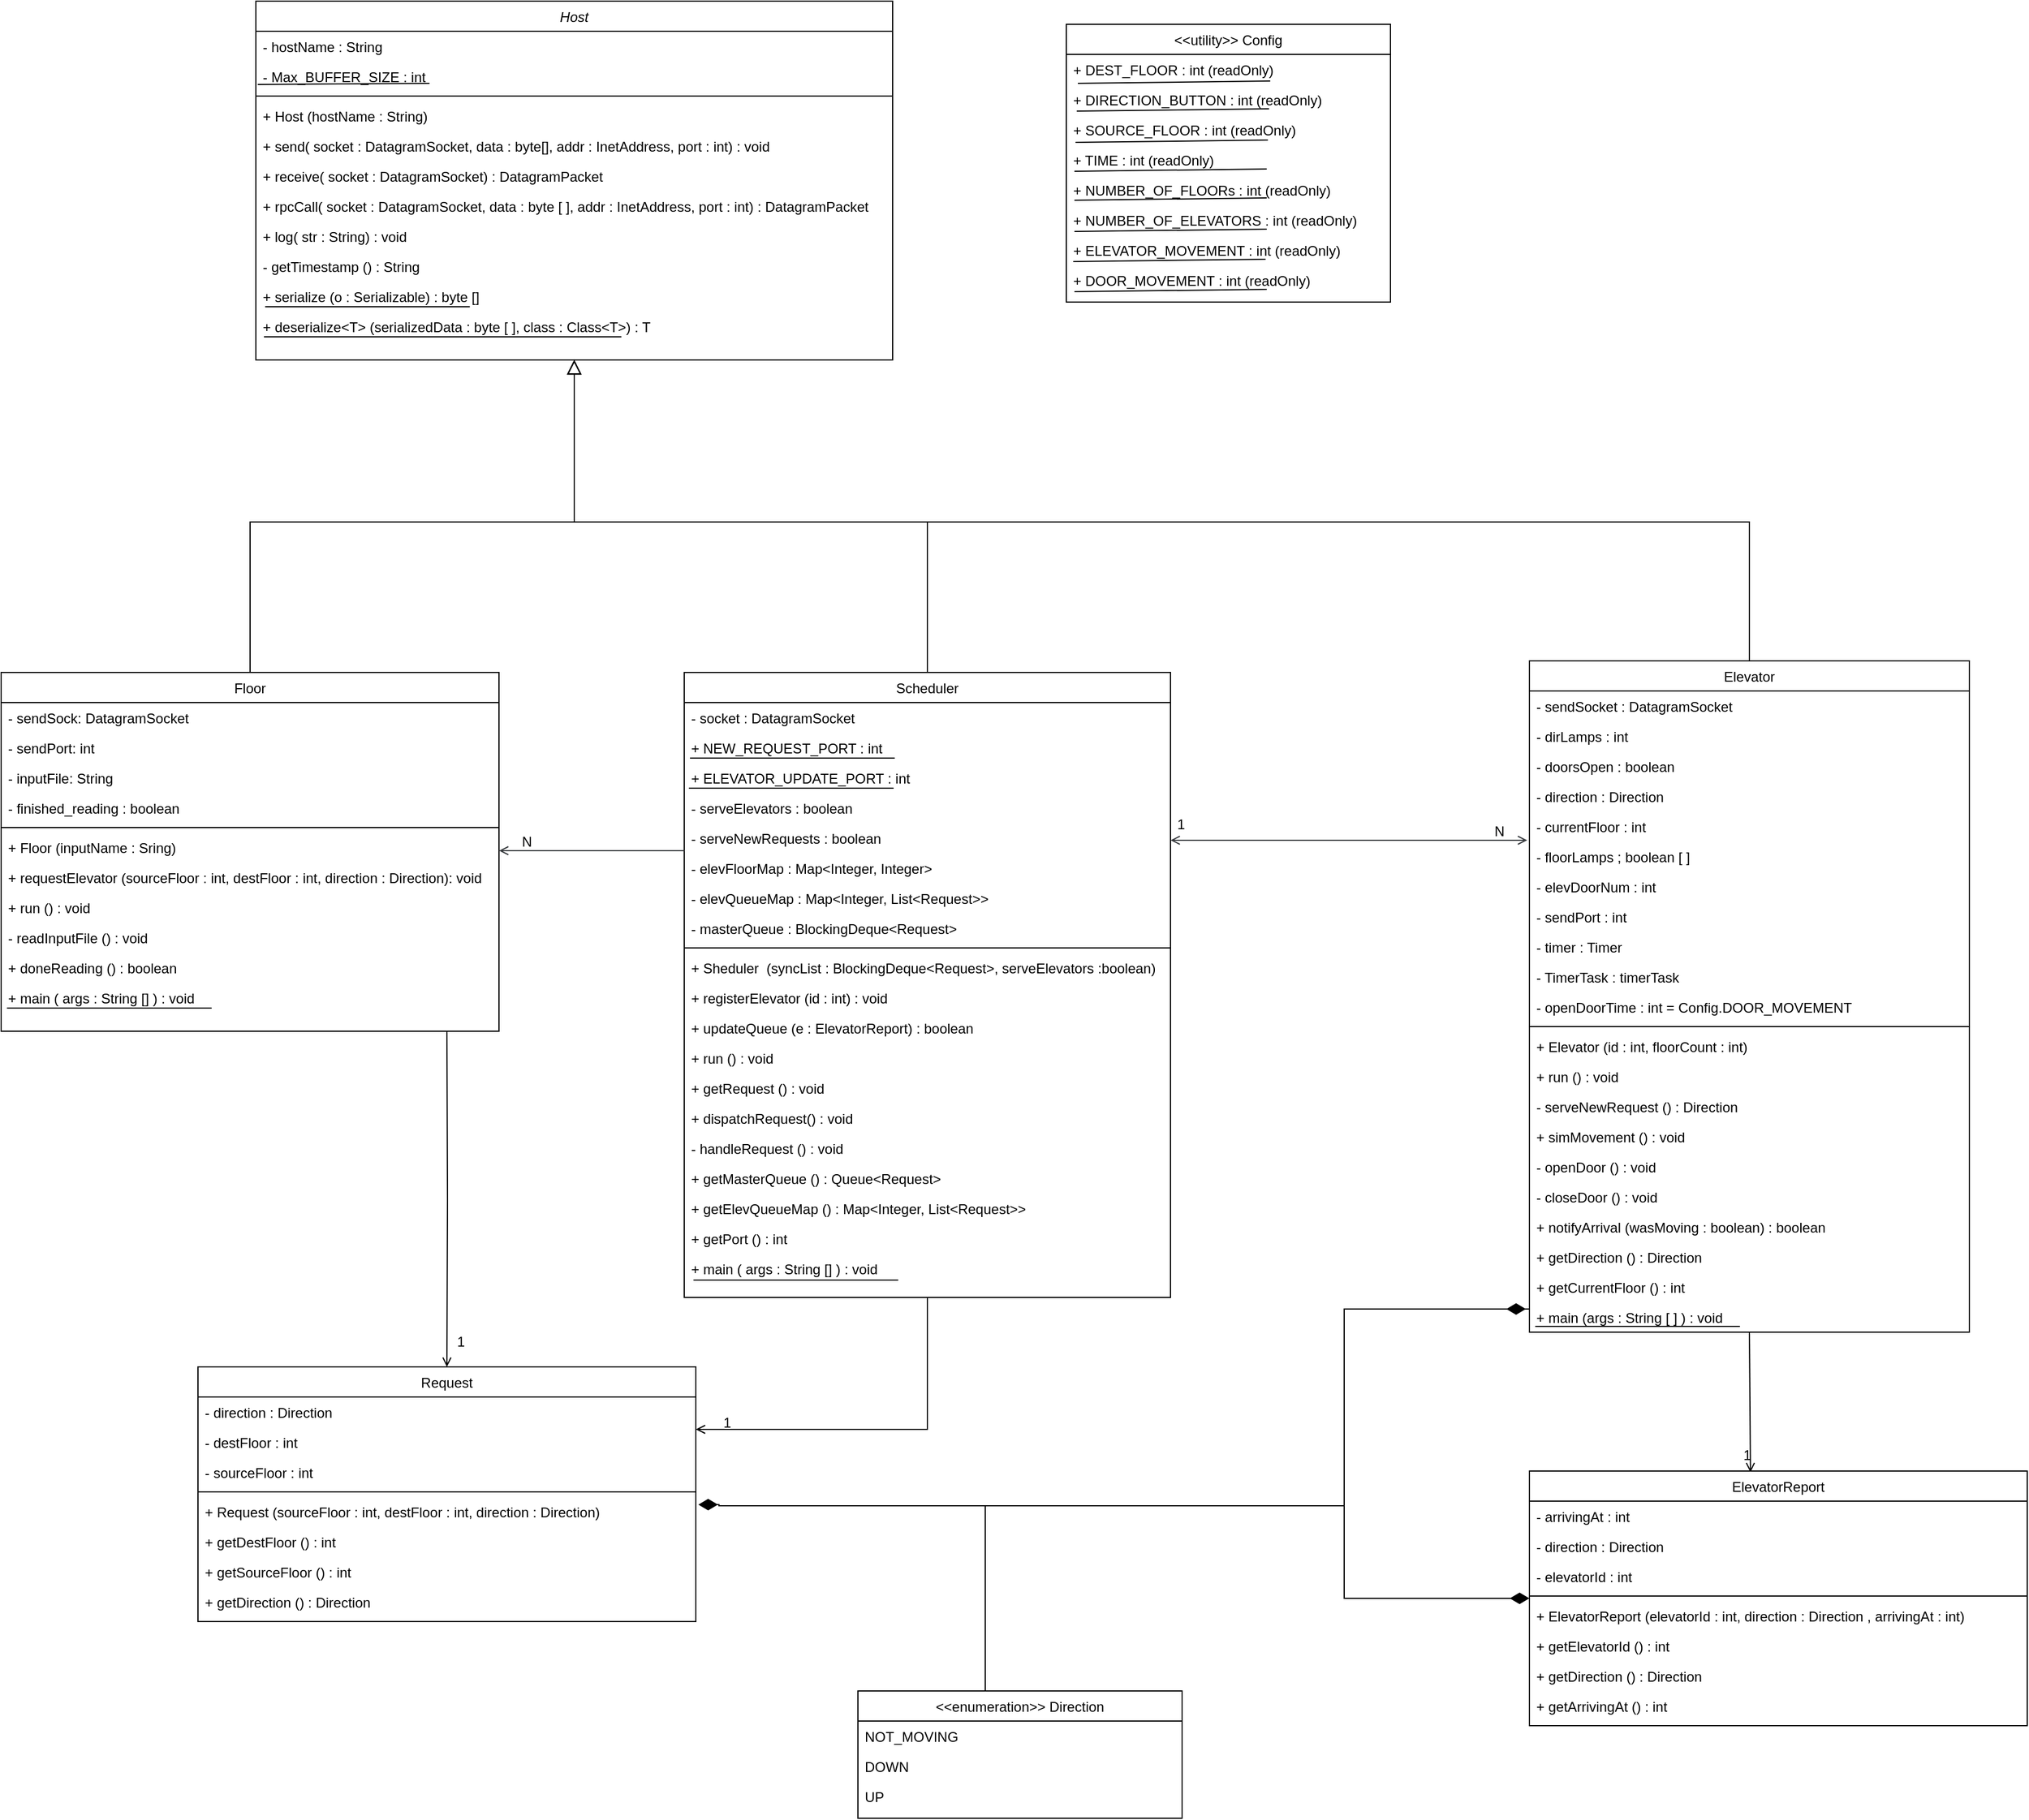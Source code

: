 <mxfile version="16.5.1" type="device"><diagram id="C5RBs43oDa-KdzZeNtuy" name="Page-1"><mxGraphModel dx="1038" dy="649" grid="1" gridSize="10" guides="1" tooltips="1" connect="1" arrows="1" fold="1" page="1" pageScale="1" pageWidth="5000" pageHeight="5000" math="0" shadow="0"><root><mxCell id="WIyWlLk6GJQsqaUBKTNV-0"/><mxCell id="WIyWlLk6GJQsqaUBKTNV-1" parent="WIyWlLk6GJQsqaUBKTNV-0"/><mxCell id="zkfFHV4jXpPFQw0GAbJ--0" value="Host" style="swimlane;fontStyle=2;align=center;verticalAlign=top;childLayout=stackLayout;horizontal=1;startSize=26;horizontalStack=0;resizeParent=1;resizeLast=0;collapsible=1;marginBottom=0;rounded=0;shadow=0;strokeWidth=1;" parent="WIyWlLk6GJQsqaUBKTNV-1" vertex="1"><mxGeometry x="260" y="20" width="550" height="310" as="geometry"><mxRectangle x="230" y="140" width="160" height="26" as="alternateBounds"/></mxGeometry></mxCell><mxCell id="zkfFHV4jXpPFQw0GAbJ--1" value="- hostName : String" style="text;align=left;verticalAlign=top;spacingLeft=4;spacingRight=4;overflow=hidden;rotatable=0;points=[[0,0.5],[1,0.5]];portConstraint=eastwest;" parent="zkfFHV4jXpPFQw0GAbJ--0" vertex="1"><mxGeometry y="26" width="550" height="26" as="geometry"/></mxCell><mxCell id="OdZrju0aoo46B_i1Bwre-0" value="- Max_BUFFER_SIZE : int" style="text;align=left;verticalAlign=top;spacingLeft=4;spacingRight=4;overflow=hidden;rotatable=0;points=[[0,0.5],[1,0.5]];portConstraint=eastwest;rounded=0;shadow=0;html=0;" parent="zkfFHV4jXpPFQw0GAbJ--0" vertex="1"><mxGeometry y="52" width="550" height="26" as="geometry"/></mxCell><mxCell id="-BCmdNfhXVlu9Q5w6fmn-8" value="" style="endArrow=none;html=1;rounded=0;exitX=0.003;exitY=0.769;exitDx=0;exitDy=0;exitPerimeter=0;" parent="zkfFHV4jXpPFQw0GAbJ--0" source="OdZrju0aoo46B_i1Bwre-0" edge="1"><mxGeometry width="50" height="50" relative="1" as="geometry"><mxPoint x="10" y="71" as="sourcePoint"/><mxPoint x="150" y="71" as="targetPoint"/></mxGeometry></mxCell><mxCell id="zkfFHV4jXpPFQw0GAbJ--4" value="" style="line;html=1;strokeWidth=1;align=left;verticalAlign=middle;spacingTop=-1;spacingLeft=3;spacingRight=3;rotatable=0;labelPosition=right;points=[];portConstraint=eastwest;" parent="zkfFHV4jXpPFQw0GAbJ--0" vertex="1"><mxGeometry y="78" width="550" height="8" as="geometry"/></mxCell><mxCell id="zkfFHV4jXpPFQw0GAbJ--5" value="+ Host (hostName : String)" style="text;align=left;verticalAlign=top;spacingLeft=4;spacingRight=4;overflow=hidden;rotatable=0;points=[[0,0.5],[1,0.5]];portConstraint=eastwest;" parent="zkfFHV4jXpPFQw0GAbJ--0" vertex="1"><mxGeometry y="86" width="550" height="26" as="geometry"/></mxCell><mxCell id="OdZrju0aoo46B_i1Bwre-1" value="+ send( socket : DatagramSocket, data : byte[], addr : InetAddress, port : int) : void" style="text;align=left;verticalAlign=top;spacingLeft=4;spacingRight=4;overflow=hidden;rotatable=0;points=[[0,0.5],[1,0.5]];portConstraint=eastwest;" parent="zkfFHV4jXpPFQw0GAbJ--0" vertex="1"><mxGeometry y="112" width="550" height="26" as="geometry"/></mxCell><mxCell id="-BCmdNfhXVlu9Q5w6fmn-0" value="+ receive( socket : DatagramSocket) : DatagramPacket" style="text;align=left;verticalAlign=top;spacingLeft=4;spacingRight=4;overflow=hidden;rotatable=0;points=[[0,0.5],[1,0.5]];portConstraint=eastwest;" parent="zkfFHV4jXpPFQw0GAbJ--0" vertex="1"><mxGeometry y="138" width="550" height="26" as="geometry"/></mxCell><mxCell id="-BCmdNfhXVlu9Q5w6fmn-1" value="+ rpcCall( socket : DatagramSocket, data : byte [ ], addr : InetAddress, port : int) : DatagramPacket " style="text;align=left;verticalAlign=top;spacingLeft=4;spacingRight=4;overflow=hidden;rotatable=0;points=[[0,0.5],[1,0.5]];portConstraint=eastwest;" parent="zkfFHV4jXpPFQw0GAbJ--0" vertex="1"><mxGeometry y="164" width="550" height="26" as="geometry"/></mxCell><mxCell id="-BCmdNfhXVlu9Q5w6fmn-2" value="+ log( str : String) : void" style="text;align=left;verticalAlign=top;spacingLeft=4;spacingRight=4;overflow=hidden;rotatable=0;points=[[0,0.5],[1,0.5]];portConstraint=eastwest;" parent="zkfFHV4jXpPFQw0GAbJ--0" vertex="1"><mxGeometry y="190" width="550" height="26" as="geometry"/></mxCell><mxCell id="-BCmdNfhXVlu9Q5w6fmn-3" value="- getTimestamp () : String" style="text;align=left;verticalAlign=top;spacingLeft=4;spacingRight=4;overflow=hidden;rotatable=0;points=[[0,0.5],[1,0.5]];portConstraint=eastwest;" parent="zkfFHV4jXpPFQw0GAbJ--0" vertex="1"><mxGeometry y="216" width="550" height="26" as="geometry"/></mxCell><mxCell id="-BCmdNfhXVlu9Q5w6fmn-4" value="+ serialize (o : Serializable) : byte []" style="text;align=left;verticalAlign=top;spacingLeft=4;spacingRight=4;overflow=hidden;rotatable=0;points=[[0,0.5],[1,0.5]];portConstraint=eastwest;" parent="zkfFHV4jXpPFQw0GAbJ--0" vertex="1"><mxGeometry y="242" width="550" height="26" as="geometry"/></mxCell><mxCell id="-BCmdNfhXVlu9Q5w6fmn-5" value="+ deserialize&lt;T&gt; (serializedData : byte [ ], class : Class&lt;T&gt;) : T" style="text;align=left;verticalAlign=top;spacingLeft=4;spacingRight=4;overflow=hidden;rotatable=0;points=[[0,0.5],[1,0.5]];portConstraint=eastwest;" parent="zkfFHV4jXpPFQw0GAbJ--0" vertex="1"><mxGeometry y="268" width="550" height="26" as="geometry"/></mxCell><mxCell id="-BCmdNfhXVlu9Q5w6fmn-107" style="edgeStyle=orthogonalEdgeStyle;rounded=0;orthogonalLoop=1;jettySize=auto;html=1;entryX=0.5;entryY=0;entryDx=0;entryDy=0;startArrow=none;startFill=0;endArrow=open;endFill=0;" parent="WIyWlLk6GJQsqaUBKTNV-1" target="-BCmdNfhXVlu9Q5w6fmn-90" edge="1"><mxGeometry relative="1" as="geometry"><mxPoint x="425" y="910" as="sourcePoint"/></mxGeometry></mxCell><mxCell id="zkfFHV4jXpPFQw0GAbJ--6" value="Floor" style="swimlane;fontStyle=0;align=center;verticalAlign=top;childLayout=stackLayout;horizontal=1;startSize=26;horizontalStack=0;resizeParent=1;resizeLast=0;collapsible=1;marginBottom=0;rounded=0;shadow=0;strokeWidth=1;" parent="WIyWlLk6GJQsqaUBKTNV-1" vertex="1"><mxGeometry x="40" y="600" width="430" height="310" as="geometry"><mxRectangle x="130" y="380" width="160" height="26" as="alternateBounds"/></mxGeometry></mxCell><mxCell id="OdZrju0aoo46B_i1Bwre-2" value="- sendSock: DatagramSocket" style="text;align=left;verticalAlign=top;spacingLeft=4;spacingRight=4;overflow=hidden;rotatable=0;points=[[0,0.5],[1,0.5]];portConstraint=eastwest;" parent="zkfFHV4jXpPFQw0GAbJ--6" vertex="1"><mxGeometry y="26" width="430" height="26" as="geometry"/></mxCell><mxCell id="OdZrju0aoo46B_i1Bwre-3" value="- sendPort: int" style="text;align=left;verticalAlign=top;spacingLeft=4;spacingRight=4;overflow=hidden;rotatable=0;points=[[0,0.5],[1,0.5]];portConstraint=eastwest;rounded=0;shadow=0;html=0;" parent="zkfFHV4jXpPFQw0GAbJ--6" vertex="1"><mxGeometry y="52" width="430" height="26" as="geometry"/></mxCell><mxCell id="OdZrju0aoo46B_i1Bwre-5" value="- inputFile: String" style="text;align=left;verticalAlign=top;spacingLeft=4;spacingRight=4;overflow=hidden;rotatable=0;points=[[0,0.5],[1,0.5]];portConstraint=eastwest;rounded=0;shadow=0;html=0;" parent="zkfFHV4jXpPFQw0GAbJ--6" vertex="1"><mxGeometry y="78" width="430" height="26" as="geometry"/></mxCell><mxCell id="OdZrju0aoo46B_i1Bwre-4" value="- finished_reading : boolean" style="text;align=left;verticalAlign=top;spacingLeft=4;spacingRight=4;overflow=hidden;rotatable=0;points=[[0,0.5],[1,0.5]];portConstraint=eastwest;rounded=0;shadow=0;html=0;" parent="zkfFHV4jXpPFQw0GAbJ--6" vertex="1"><mxGeometry y="104" width="430" height="26" as="geometry"/></mxCell><mxCell id="zkfFHV4jXpPFQw0GAbJ--9" value="" style="line;html=1;strokeWidth=1;align=left;verticalAlign=middle;spacingTop=-1;spacingLeft=3;spacingRight=3;rotatable=0;labelPosition=right;points=[];portConstraint=eastwest;" parent="zkfFHV4jXpPFQw0GAbJ--6" vertex="1"><mxGeometry y="130" width="430" height="8" as="geometry"/></mxCell><mxCell id="OdZrju0aoo46B_i1Bwre-6" value="+ Floor (inputName : Sring)" style="text;align=left;verticalAlign=top;spacingLeft=4;spacingRight=4;overflow=hidden;rotatable=0;points=[[0,0.5],[1,0.5]];portConstraint=eastwest;" parent="zkfFHV4jXpPFQw0GAbJ--6" vertex="1"><mxGeometry y="138" width="430" height="26" as="geometry"/></mxCell><mxCell id="OdZrju0aoo46B_i1Bwre-7" value="+ requestElevator (sourceFloor : int, destFloor : int, direction : Direction): void" style="text;align=left;verticalAlign=top;spacingLeft=4;spacingRight=4;overflow=hidden;rotatable=0;points=[[0,0.5],[1,0.5]];portConstraint=eastwest;" parent="zkfFHV4jXpPFQw0GAbJ--6" vertex="1"><mxGeometry y="164" width="430" height="26" as="geometry"/></mxCell><mxCell id="-BCmdNfhXVlu9Q5w6fmn-11" value="+ run () : void" style="text;align=left;verticalAlign=top;spacingLeft=4;spacingRight=4;overflow=hidden;rotatable=0;points=[[0,0.5],[1,0.5]];portConstraint=eastwest;" parent="zkfFHV4jXpPFQw0GAbJ--6" vertex="1"><mxGeometry y="190" width="430" height="26" as="geometry"/></mxCell><mxCell id="-BCmdNfhXVlu9Q5w6fmn-12" value="- readInputFile () : void" style="text;align=left;verticalAlign=top;spacingLeft=4;spacingRight=4;overflow=hidden;rotatable=0;points=[[0,0.5],[1,0.5]];portConstraint=eastwest;" parent="zkfFHV4jXpPFQw0GAbJ--6" vertex="1"><mxGeometry y="216" width="430" height="26" as="geometry"/></mxCell><mxCell id="-BCmdNfhXVlu9Q5w6fmn-13" value="+ doneReading () : boolean" style="text;align=left;verticalAlign=top;spacingLeft=4;spacingRight=4;overflow=hidden;rotatable=0;points=[[0,0.5],[1,0.5]];portConstraint=eastwest;" parent="zkfFHV4jXpPFQw0GAbJ--6" vertex="1"><mxGeometry y="242" width="430" height="26" as="geometry"/></mxCell><mxCell id="-BCmdNfhXVlu9Q5w6fmn-14" value="+ main ( args : String [] ) : void" style="text;align=left;verticalAlign=top;spacingLeft=4;spacingRight=4;overflow=hidden;rotatable=0;points=[[0,0.5],[1,0.5]];portConstraint=eastwest;" parent="zkfFHV4jXpPFQw0GAbJ--6" vertex="1"><mxGeometry y="268" width="430" height="26" as="geometry"/></mxCell><mxCell id="-BCmdNfhXVlu9Q5w6fmn-15" value="" style="endArrow=none;html=1;rounded=0;entryX=0.336;entryY=-0.154;entryDx=0;entryDy=0;entryPerimeter=0;" parent="zkfFHV4jXpPFQw0GAbJ--6" edge="1"><mxGeometry width="50" height="50" relative="1" as="geometry"><mxPoint x="5" y="290" as="sourcePoint"/><mxPoint x="181.8" y="289.996" as="targetPoint"/></mxGeometry></mxCell><mxCell id="zkfFHV4jXpPFQw0GAbJ--12" value="" style="endArrow=block;endSize=10;endFill=0;shadow=0;strokeWidth=1;rounded=0;edgeStyle=elbowEdgeStyle;elbow=vertical;" parent="WIyWlLk6GJQsqaUBKTNV-1" source="zkfFHV4jXpPFQw0GAbJ--6" target="zkfFHV4jXpPFQw0GAbJ--0" edge="1"><mxGeometry width="160" relative="1" as="geometry"><mxPoint x="200" y="203" as="sourcePoint"/><mxPoint x="200" y="203" as="targetPoint"/><Array as="points"><mxPoint x="535" y="470"/></Array></mxGeometry></mxCell><mxCell id="-BCmdNfhXVlu9Q5w6fmn-105" style="edgeStyle=orthogonalEdgeStyle;rounded=0;orthogonalLoop=1;jettySize=auto;html=1;exitX=0.5;exitY=1;exitDx=0;exitDy=0;entryX=0.444;entryY=0.005;entryDx=0;entryDy=0;entryPerimeter=0;startArrow=none;startFill=0;endArrow=open;endFill=0;" parent="WIyWlLk6GJQsqaUBKTNV-1" source="zkfFHV4jXpPFQw0GAbJ--13" target="-BCmdNfhXVlu9Q5w6fmn-77" edge="1"><mxGeometry relative="1" as="geometry"><Array as="points"><mxPoint x="1551" y="1170"/></Array></mxGeometry></mxCell><mxCell id="zkfFHV4jXpPFQw0GAbJ--13" value="Elevator" style="swimlane;fontStyle=0;align=center;verticalAlign=top;childLayout=stackLayout;horizontal=1;startSize=26;horizontalStack=0;resizeParent=1;resizeLast=0;collapsible=1;marginBottom=0;rounded=0;shadow=0;strokeWidth=1;" parent="WIyWlLk6GJQsqaUBKTNV-1" vertex="1"><mxGeometry x="1360" y="590" width="380" height="580" as="geometry"><mxRectangle x="340" y="380" width="170" height="26" as="alternateBounds"/></mxGeometry></mxCell><mxCell id="zkfFHV4jXpPFQw0GAbJ--14" value="- sendSocket : DatagramSocket" style="text;align=left;verticalAlign=top;spacingLeft=4;spacingRight=4;overflow=hidden;rotatable=0;points=[[0,0.5],[1,0.5]];portConstraint=eastwest;" parent="zkfFHV4jXpPFQw0GAbJ--13" vertex="1"><mxGeometry y="26" width="380" height="26" as="geometry"/></mxCell><mxCell id="-BCmdNfhXVlu9Q5w6fmn-17" value="- dirLamps : int" style="text;align=left;verticalAlign=top;spacingLeft=4;spacingRight=4;overflow=hidden;rotatable=0;points=[[0,0.5],[1,0.5]];portConstraint=eastwest;" parent="zkfFHV4jXpPFQw0GAbJ--13" vertex="1"><mxGeometry y="52" width="380" height="26" as="geometry"/></mxCell><mxCell id="-BCmdNfhXVlu9Q5w6fmn-18" value="- doorsOpen : boolean" style="text;align=left;verticalAlign=top;spacingLeft=4;spacingRight=4;overflow=hidden;rotatable=0;points=[[0,0.5],[1,0.5]];portConstraint=eastwest;" parent="zkfFHV4jXpPFQw0GAbJ--13" vertex="1"><mxGeometry y="78" width="380" height="26" as="geometry"/></mxCell><mxCell id="-BCmdNfhXVlu9Q5w6fmn-16" value="- direction : Direction" style="text;align=left;verticalAlign=top;spacingLeft=4;spacingRight=4;overflow=hidden;rotatable=0;points=[[0,0.5],[1,0.5]];portConstraint=eastwest;" parent="zkfFHV4jXpPFQw0GAbJ--13" vertex="1"><mxGeometry y="104" width="380" height="26" as="geometry"/></mxCell><mxCell id="-BCmdNfhXVlu9Q5w6fmn-19" value="- currentFloor : int" style="text;align=left;verticalAlign=top;spacingLeft=4;spacingRight=4;overflow=hidden;rotatable=0;points=[[0,0.5],[1,0.5]];portConstraint=eastwest;" parent="zkfFHV4jXpPFQw0GAbJ--13" vertex="1"><mxGeometry y="130" width="380" height="26" as="geometry"/></mxCell><mxCell id="-BCmdNfhXVlu9Q5w6fmn-20" value="- floorLamps ; boolean [ ]" style="text;align=left;verticalAlign=top;spacingLeft=4;spacingRight=4;overflow=hidden;rotatable=0;points=[[0,0.5],[1,0.5]];portConstraint=eastwest;" parent="zkfFHV4jXpPFQw0GAbJ--13" vertex="1"><mxGeometry y="156" width="380" height="26" as="geometry"/></mxCell><mxCell id="-BCmdNfhXVlu9Q5w6fmn-21" value="- elevDoorNum : int" style="text;align=left;verticalAlign=top;spacingLeft=4;spacingRight=4;overflow=hidden;rotatable=0;points=[[0,0.5],[1,0.5]];portConstraint=eastwest;" parent="zkfFHV4jXpPFQw0GAbJ--13" vertex="1"><mxGeometry y="182" width="380" height="26" as="geometry"/></mxCell><mxCell id="-BCmdNfhXVlu9Q5w6fmn-141" value="- sendPort : int" style="text;align=left;verticalAlign=top;spacingLeft=4;spacingRight=4;overflow=hidden;rotatable=0;points=[[0,0.5],[1,0.5]];portConstraint=eastwest;" parent="zkfFHV4jXpPFQw0GAbJ--13" vertex="1"><mxGeometry y="208" width="380" height="26" as="geometry"/></mxCell><mxCell id="-BCmdNfhXVlu9Q5w6fmn-144" value="- timer : Timer" style="text;align=left;verticalAlign=top;spacingLeft=4;spacingRight=4;overflow=hidden;rotatable=0;points=[[0,0.5],[1,0.5]];portConstraint=eastwest;fontStyle=0" parent="zkfFHV4jXpPFQw0GAbJ--13" vertex="1"><mxGeometry y="234" width="380" height="26" as="geometry"/></mxCell><mxCell id="-BCmdNfhXVlu9Q5w6fmn-145" value="- TimerTask : timerTask" style="text;align=left;verticalAlign=top;spacingLeft=4;spacingRight=4;overflow=hidden;rotatable=0;points=[[0,0.5],[1,0.5]];portConstraint=eastwest;" parent="zkfFHV4jXpPFQw0GAbJ--13" vertex="1"><mxGeometry y="260" width="380" height="26" as="geometry"/></mxCell><mxCell id="07Y-zESid-UDUSCHij8v-1" value="- openDoorTime : int = Config.DOOR_MOVEMENT" style="text;align=left;verticalAlign=top;spacingLeft=4;spacingRight=4;overflow=hidden;rotatable=0;points=[[0,0.5],[1,0.5]];portConstraint=eastwest;" vertex="1" parent="zkfFHV4jXpPFQw0GAbJ--13"><mxGeometry y="286" width="380" height="26" as="geometry"/></mxCell><mxCell id="zkfFHV4jXpPFQw0GAbJ--15" value="" style="line;html=1;strokeWidth=1;align=left;verticalAlign=middle;spacingTop=-1;spacingLeft=3;spacingRight=3;rotatable=0;labelPosition=right;points=[];portConstraint=eastwest;" parent="zkfFHV4jXpPFQw0GAbJ--13" vertex="1"><mxGeometry y="312" width="380" height="8" as="geometry"/></mxCell><mxCell id="-BCmdNfhXVlu9Q5w6fmn-22" value="+ Elevator (id : int, floorCount : int) " style="text;align=left;verticalAlign=top;spacingLeft=4;spacingRight=4;overflow=hidden;rotatable=0;points=[[0,0.5],[1,0.5]];portConstraint=eastwest;" parent="zkfFHV4jXpPFQw0GAbJ--13" vertex="1"><mxGeometry y="320" width="380" height="26" as="geometry"/></mxCell><mxCell id="-BCmdNfhXVlu9Q5w6fmn-23" value="+ run () : void" style="text;align=left;verticalAlign=top;spacingLeft=4;spacingRight=4;overflow=hidden;rotatable=0;points=[[0,0.5],[1,0.5]];portConstraint=eastwest;" parent="zkfFHV4jXpPFQw0GAbJ--13" vertex="1"><mxGeometry y="346" width="380" height="26" as="geometry"/></mxCell><mxCell id="-BCmdNfhXVlu9Q5w6fmn-24" value="- serveNewRequest () : Direction" style="text;align=left;verticalAlign=top;spacingLeft=4;spacingRight=4;overflow=hidden;rotatable=0;points=[[0,0.5],[1,0.5]];portConstraint=eastwest;" parent="zkfFHV4jXpPFQw0GAbJ--13" vertex="1"><mxGeometry y="372" width="380" height="26" as="geometry"/></mxCell><mxCell id="-BCmdNfhXVlu9Q5w6fmn-25" value="+ simMovement () : void" style="text;align=left;verticalAlign=top;spacingLeft=4;spacingRight=4;overflow=hidden;rotatable=0;points=[[0,0.5],[1,0.5]];portConstraint=eastwest;" parent="zkfFHV4jXpPFQw0GAbJ--13" vertex="1"><mxGeometry y="398" width="380" height="26" as="geometry"/></mxCell><mxCell id="-BCmdNfhXVlu9Q5w6fmn-26" value="- openDoor () : void" style="text;align=left;verticalAlign=top;spacingLeft=4;spacingRight=4;overflow=hidden;rotatable=0;points=[[0,0.5],[1,0.5]];portConstraint=eastwest;" parent="zkfFHV4jXpPFQw0GAbJ--13" vertex="1"><mxGeometry y="424" width="380" height="26" as="geometry"/></mxCell><mxCell id="-BCmdNfhXVlu9Q5w6fmn-27" value="- closeDoor () : void" style="text;align=left;verticalAlign=top;spacingLeft=4;spacingRight=4;overflow=hidden;rotatable=0;points=[[0,0.5],[1,0.5]];portConstraint=eastwest;" parent="zkfFHV4jXpPFQw0GAbJ--13" vertex="1"><mxGeometry y="450" width="380" height="26" as="geometry"/></mxCell><mxCell id="-BCmdNfhXVlu9Q5w6fmn-28" value="+ notifyArrival (wasMoving : boolean) : boolean" style="text;align=left;verticalAlign=top;spacingLeft=4;spacingRight=4;overflow=hidden;rotatable=0;points=[[0,0.5],[1,0.5]];portConstraint=eastwest;" parent="zkfFHV4jXpPFQw0GAbJ--13" vertex="1"><mxGeometry y="476" width="380" height="26" as="geometry"/></mxCell><mxCell id="-BCmdNfhXVlu9Q5w6fmn-29" value="+ getDirection () : Direction" style="text;align=left;verticalAlign=top;spacingLeft=4;spacingRight=4;overflow=hidden;rotatable=0;points=[[0,0.5],[1,0.5]];portConstraint=eastwest;" parent="zkfFHV4jXpPFQw0GAbJ--13" vertex="1"><mxGeometry y="502" width="380" height="26" as="geometry"/></mxCell><mxCell id="-BCmdNfhXVlu9Q5w6fmn-30" value="+ getCurrentFloor () : int" style="text;align=left;verticalAlign=top;spacingLeft=4;spacingRight=4;overflow=hidden;rotatable=0;points=[[0,0.5],[1,0.5]];portConstraint=eastwest;" parent="zkfFHV4jXpPFQw0GAbJ--13" vertex="1"><mxGeometry y="528" width="380" height="26" as="geometry"/></mxCell><mxCell id="-BCmdNfhXVlu9Q5w6fmn-31" value="+ main (args : String [ ] ) : void" style="text;align=left;verticalAlign=top;spacingLeft=4;spacingRight=4;overflow=hidden;rotatable=0;points=[[0,0.5],[1,0.5]];portConstraint=eastwest;" parent="zkfFHV4jXpPFQw0GAbJ--13" vertex="1"><mxGeometry y="554" width="380" height="26" as="geometry"/></mxCell><mxCell id="-BCmdNfhXVlu9Q5w6fmn-72" value="" style="endArrow=none;html=1;rounded=0;entryX=0.336;entryY=-0.154;entryDx=0;entryDy=0;entryPerimeter=0;" parent="zkfFHV4jXpPFQw0GAbJ--13" edge="1"><mxGeometry width="50" height="50" relative="1" as="geometry"><mxPoint x="5" y="575" as="sourcePoint"/><mxPoint x="181.8" y="574.996" as="targetPoint"/></mxGeometry></mxCell><mxCell id="zkfFHV4jXpPFQw0GAbJ--16" value="" style="endArrow=block;endSize=10;endFill=0;shadow=0;strokeWidth=1;rounded=0;edgeStyle=elbowEdgeStyle;elbow=vertical;exitX=0.5;exitY=0;exitDx=0;exitDy=0;" parent="WIyWlLk6GJQsqaUBKTNV-1" source="-BCmdNfhXVlu9Q5w6fmn-51" target="zkfFHV4jXpPFQw0GAbJ--0" edge="1"><mxGeometry width="160" relative="1" as="geometry"><mxPoint x="210" y="373" as="sourcePoint"/><mxPoint x="310" y="271" as="targetPoint"/><Array as="points"><mxPoint x="920" y="470"/><mxPoint x="670" y="460"/></Array></mxGeometry></mxCell><mxCell id="zkfFHV4jXpPFQw0GAbJ--26" value="" style="endArrow=open;shadow=0;strokeWidth=1;rounded=0;endFill=1;edgeStyle=elbowEdgeStyle;elbow=vertical;entryX=-0.005;entryY=-0.038;entryDx=0;entryDy=0;entryPerimeter=0;strokeColor=#36393d;startArrow=open;startFill=0;fillColor=#eeeeee;" parent="WIyWlLk6GJQsqaUBKTNV-1" target="-BCmdNfhXVlu9Q5w6fmn-20" edge="1"><mxGeometry x="0.5" y="41" relative="1" as="geometry"><mxPoint x="1050" y="745" as="sourcePoint"/><mxPoint x="1330" y="745" as="targetPoint"/><mxPoint x="-40" y="32" as="offset"/><Array as="points"><mxPoint x="1170" y="745"/><mxPoint x="880" y="739"/><mxPoint x="820" y="725"/><mxPoint x="840" y="725"/><mxPoint x="850" y="725"/><mxPoint x="850" y="735"/><mxPoint x="1120" y="745"/></Array></mxGeometry></mxCell><mxCell id="zkfFHV4jXpPFQw0GAbJ--28" value="N" style="resizable=0;align=right;verticalAlign=bottom;labelBackgroundColor=none;fontSize=12;direction=south;" parent="zkfFHV4jXpPFQw0GAbJ--26" connectable="0" vertex="1"><mxGeometry x="1" relative="1" as="geometry"><mxPoint x="-18" y="1" as="offset"/></mxGeometry></mxCell><mxCell id="-BCmdNfhXVlu9Q5w6fmn-9" value="" style="endArrow=none;html=1;rounded=0;entryX=0.336;entryY=-0.154;entryDx=0;entryDy=0;entryPerimeter=0;" parent="WIyWlLk6GJQsqaUBKTNV-1" target="-BCmdNfhXVlu9Q5w6fmn-5" edge="1"><mxGeometry width="50" height="50" relative="1" as="geometry"><mxPoint x="268" y="284" as="sourcePoint"/><mxPoint x="408" y="284" as="targetPoint"/></mxGeometry></mxCell><mxCell id="-BCmdNfhXVlu9Q5w6fmn-10" value="" style="endArrow=none;html=1;rounded=0;entryX=0.574;entryY=0.846;entryDx=0;entryDy=0;entryPerimeter=0;" parent="WIyWlLk6GJQsqaUBKTNV-1" target="-BCmdNfhXVlu9Q5w6fmn-5" edge="1"><mxGeometry width="50" height="50" relative="1" as="geometry"><mxPoint x="267" y="310" as="sourcePoint"/><mxPoint x="463.96" y="309.996" as="targetPoint"/></mxGeometry></mxCell><mxCell id="-BCmdNfhXVlu9Q5w6fmn-109" style="edgeStyle=orthogonalEdgeStyle;rounded=0;orthogonalLoop=1;jettySize=auto;html=1;exitX=0.5;exitY=1;exitDx=0;exitDy=0;entryX=1;entryY=0.077;entryDx=0;entryDy=0;entryPerimeter=0;startArrow=none;startFill=0;endArrow=open;endFill=0;" parent="WIyWlLk6GJQsqaUBKTNV-1" source="-BCmdNfhXVlu9Q5w6fmn-51" target="-BCmdNfhXVlu9Q5w6fmn-92" edge="1"><mxGeometry relative="1" as="geometry"/></mxCell><mxCell id="-BCmdNfhXVlu9Q5w6fmn-51" value="Scheduler" style="swimlane;fontStyle=0;align=center;verticalAlign=top;childLayout=stackLayout;horizontal=1;startSize=26;horizontalStack=0;resizeParent=1;resizeLast=0;collapsible=1;marginBottom=0;rounded=0;shadow=0;strokeWidth=1;" parent="WIyWlLk6GJQsqaUBKTNV-1" vertex="1"><mxGeometry x="630" y="600" width="420" height="540" as="geometry"><mxRectangle x="340" y="380" width="170" height="26" as="alternateBounds"/></mxGeometry></mxCell><mxCell id="-BCmdNfhXVlu9Q5w6fmn-52" value="- socket : DatagramSocket" style="text;align=left;verticalAlign=top;spacingLeft=4;spacingRight=4;overflow=hidden;rotatable=0;points=[[0,0.5],[1,0.5]];portConstraint=eastwest;" parent="-BCmdNfhXVlu9Q5w6fmn-51" vertex="1"><mxGeometry y="26" width="420" height="26" as="geometry"/></mxCell><mxCell id="-BCmdNfhXVlu9Q5w6fmn-53" value="+ NEW_REQUEST_PORT : int" style="text;align=left;verticalAlign=top;spacingLeft=4;spacingRight=4;overflow=hidden;rotatable=0;points=[[0,0.5],[1,0.5]];portConstraint=eastwest;" parent="-BCmdNfhXVlu9Q5w6fmn-51" vertex="1"><mxGeometry y="52" width="420" height="26" as="geometry"/></mxCell><mxCell id="-BCmdNfhXVlu9Q5w6fmn-74" value="" style="endArrow=none;html=1;rounded=0;entryX=0.336;entryY=-0.154;entryDx=0;entryDy=0;entryPerimeter=0;" parent="-BCmdNfhXVlu9Q5w6fmn-51" edge="1"><mxGeometry width="50" height="50" relative="1" as="geometry"><mxPoint x="5.0" y="74" as="sourcePoint"/><mxPoint x="181.8" y="73.996" as="targetPoint"/></mxGeometry></mxCell><mxCell id="-BCmdNfhXVlu9Q5w6fmn-54" value="+ ELEVATOR_UPDATE_PORT : int" style="text;align=left;verticalAlign=top;spacingLeft=4;spacingRight=4;overflow=hidden;rotatable=0;points=[[0,0.5],[1,0.5]];portConstraint=eastwest;" parent="-BCmdNfhXVlu9Q5w6fmn-51" vertex="1"><mxGeometry y="78" width="420" height="26" as="geometry"/></mxCell><mxCell id="-BCmdNfhXVlu9Q5w6fmn-55" value="- serveElevators : boolean" style="text;align=left;verticalAlign=top;spacingLeft=4;spacingRight=4;overflow=hidden;rotatable=0;points=[[0,0.5],[1,0.5]];portConstraint=eastwest;" parent="-BCmdNfhXVlu9Q5w6fmn-51" vertex="1"><mxGeometry y="104" width="420" height="26" as="geometry"/></mxCell><mxCell id="-BCmdNfhXVlu9Q5w6fmn-149" value="- serveNewRequests : boolean" style="text;align=left;verticalAlign=top;spacingLeft=4;spacingRight=4;overflow=hidden;rotatable=0;points=[[0,0.5],[1,0.5]];portConstraint=eastwest;" parent="-BCmdNfhXVlu9Q5w6fmn-51" vertex="1"><mxGeometry y="130" width="420" height="26" as="geometry"/></mxCell><mxCell id="-BCmdNfhXVlu9Q5w6fmn-56" value="- elevFloorMap : Map&lt;Integer, Integer&gt;" style="text;align=left;verticalAlign=top;spacingLeft=4;spacingRight=4;overflow=hidden;rotatable=0;points=[[0,0.5],[1,0.5]];portConstraint=eastwest;" parent="-BCmdNfhXVlu9Q5w6fmn-51" vertex="1"><mxGeometry y="156" width="420" height="26" as="geometry"/></mxCell><mxCell id="-BCmdNfhXVlu9Q5w6fmn-57" value="- elevQueueMap : Map&lt;Integer, List&lt;Request&gt;&gt;" style="text;align=left;verticalAlign=top;spacingLeft=4;spacingRight=4;overflow=hidden;rotatable=0;points=[[0,0.5],[1,0.5]];portConstraint=eastwest;" parent="-BCmdNfhXVlu9Q5w6fmn-51" vertex="1"><mxGeometry y="182" width="420" height="26" as="geometry"/></mxCell><mxCell id="-BCmdNfhXVlu9Q5w6fmn-58" value="- masterQueue : BlockingDeque&lt;Request&gt;" style="text;align=left;verticalAlign=top;spacingLeft=4;spacingRight=4;overflow=hidden;rotatable=0;points=[[0,0.5],[1,0.5]];portConstraint=eastwest;" parent="-BCmdNfhXVlu9Q5w6fmn-51" vertex="1"><mxGeometry y="208" width="420" height="26" as="geometry"/></mxCell><mxCell id="-BCmdNfhXVlu9Q5w6fmn-59" value="" style="line;html=1;strokeWidth=1;align=left;verticalAlign=middle;spacingTop=-1;spacingLeft=3;spacingRight=3;rotatable=0;labelPosition=right;points=[];portConstraint=eastwest;" parent="-BCmdNfhXVlu9Q5w6fmn-51" vertex="1"><mxGeometry y="234" width="420" height="8" as="geometry"/></mxCell><mxCell id="-BCmdNfhXVlu9Q5w6fmn-60" value="+ Sheduler  (syncList : BlockingDeque&lt;Request&gt;, serveElevators :boolean)" style="text;align=left;verticalAlign=top;spacingLeft=4;spacingRight=4;overflow=hidden;rotatable=0;points=[[0,0.5],[1,0.5]];portConstraint=eastwest;" parent="-BCmdNfhXVlu9Q5w6fmn-51" vertex="1"><mxGeometry y="242" width="420" height="26" as="geometry"/></mxCell><mxCell id="-BCmdNfhXVlu9Q5w6fmn-61" value="+ registerElevator (id : int) : void" style="text;align=left;verticalAlign=top;spacingLeft=4;spacingRight=4;overflow=hidden;rotatable=0;points=[[0,0.5],[1,0.5]];portConstraint=eastwest;" parent="-BCmdNfhXVlu9Q5w6fmn-51" vertex="1"><mxGeometry y="268" width="420" height="26" as="geometry"/></mxCell><mxCell id="-BCmdNfhXVlu9Q5w6fmn-62" value="+ updateQueue (e : ElevatorReport) : boolean" style="text;align=left;verticalAlign=top;spacingLeft=4;spacingRight=4;overflow=hidden;rotatable=0;points=[[0,0.5],[1,0.5]];portConstraint=eastwest;" parent="-BCmdNfhXVlu9Q5w6fmn-51" vertex="1"><mxGeometry y="294" width="420" height="26" as="geometry"/></mxCell><mxCell id="-BCmdNfhXVlu9Q5w6fmn-63" value="+ run () : void" style="text;align=left;verticalAlign=top;spacingLeft=4;spacingRight=4;overflow=hidden;rotatable=0;points=[[0,0.5],[1,0.5]];portConstraint=eastwest;" parent="-BCmdNfhXVlu9Q5w6fmn-51" vertex="1"><mxGeometry y="320" width="420" height="26" as="geometry"/></mxCell><mxCell id="-BCmdNfhXVlu9Q5w6fmn-64" value="+ getRequest () : void" style="text;align=left;verticalAlign=top;spacingLeft=4;spacingRight=4;overflow=hidden;rotatable=0;points=[[0,0.5],[1,0.5]];portConstraint=eastwest;" parent="-BCmdNfhXVlu9Q5w6fmn-51" vertex="1"><mxGeometry y="346" width="420" height="26" as="geometry"/></mxCell><mxCell id="-BCmdNfhXVlu9Q5w6fmn-66" value="+ dispatchRequest() : void" style="text;align=left;verticalAlign=top;spacingLeft=4;spacingRight=4;overflow=hidden;rotatable=0;points=[[0,0.5],[1,0.5]];portConstraint=eastwest;" parent="-BCmdNfhXVlu9Q5w6fmn-51" vertex="1"><mxGeometry y="372" width="420" height="26" as="geometry"/></mxCell><mxCell id="-BCmdNfhXVlu9Q5w6fmn-65" value="- handleRequest () : void" style="text;align=left;verticalAlign=top;spacingLeft=4;spacingRight=4;overflow=hidden;rotatable=0;points=[[0,0.5],[1,0.5]];portConstraint=eastwest;" parent="-BCmdNfhXVlu9Q5w6fmn-51" vertex="1"><mxGeometry y="398" width="420" height="26" as="geometry"/></mxCell><mxCell id="-BCmdNfhXVlu9Q5w6fmn-153" value="+ getMasterQueue () : Queue&lt;Request&gt;" style="text;align=left;verticalAlign=top;spacingLeft=4;spacingRight=4;overflow=hidden;rotatable=0;points=[[0,0.5],[1,0.5]];portConstraint=eastwest;" parent="-BCmdNfhXVlu9Q5w6fmn-51" vertex="1"><mxGeometry y="424" width="420" height="26" as="geometry"/></mxCell><mxCell id="-BCmdNfhXVlu9Q5w6fmn-150" value="+ getElevQueueMap () : Map&lt;Integer, List&lt;Request&gt;&gt;" style="text;align=left;verticalAlign=top;spacingLeft=4;spacingRight=4;overflow=hidden;rotatable=0;points=[[0,0.5],[1,0.5]];portConstraint=eastwest;" parent="-BCmdNfhXVlu9Q5w6fmn-51" vertex="1"><mxGeometry y="450" width="420" height="26" as="geometry"/></mxCell><mxCell id="-BCmdNfhXVlu9Q5w6fmn-154" value="+ getPort () : int" style="text;align=left;verticalAlign=top;spacingLeft=4;spacingRight=4;overflow=hidden;rotatable=0;points=[[0,0.5],[1,0.5]];portConstraint=eastwest;" parent="-BCmdNfhXVlu9Q5w6fmn-51" vertex="1"><mxGeometry y="476" width="420" height="26" as="geometry"/></mxCell><mxCell id="-BCmdNfhXVlu9Q5w6fmn-155" value="+ main ( args : String [] ) : void" style="text;align=left;verticalAlign=top;spacingLeft=4;spacingRight=4;overflow=hidden;rotatable=0;points=[[0,0.5],[1,0.5]];portConstraint=eastwest;" parent="-BCmdNfhXVlu9Q5w6fmn-51" vertex="1"><mxGeometry y="502" width="420" height="26" as="geometry"/></mxCell><mxCell id="-BCmdNfhXVlu9Q5w6fmn-102" value="" style="endArrow=none;html=1;rounded=0;entryX=0.336;entryY=-0.154;entryDx=0;entryDy=0;entryPerimeter=0;" parent="-BCmdNfhXVlu9Q5w6fmn-51" edge="1"><mxGeometry width="50" height="50" relative="1" as="geometry"><mxPoint x="8" y="525" as="sourcePoint"/><mxPoint x="184.8" y="524.996" as="targetPoint"/></mxGeometry></mxCell><mxCell id="-BCmdNfhXVlu9Q5w6fmn-71" value="" style="endArrow=block;endSize=10;endFill=0;shadow=0;strokeWidth=1;rounded=0;edgeStyle=elbowEdgeStyle;elbow=vertical;exitX=0.5;exitY=0;exitDx=0;exitDy=0;" parent="WIyWlLk6GJQsqaUBKTNV-1" source="zkfFHV4jXpPFQw0GAbJ--13" edge="1"><mxGeometry width="160" relative="1" as="geometry"><mxPoint x="1185" y="590" as="sourcePoint"/><mxPoint x="535" y="330" as="targetPoint"/><Array as="points"><mxPoint x="660" y="470"/></Array></mxGeometry></mxCell><mxCell id="-BCmdNfhXVlu9Q5w6fmn-77" value="ElevatorReport" style="swimlane;fontStyle=0;align=center;verticalAlign=top;childLayout=stackLayout;horizontal=1;startSize=26;horizontalStack=0;resizeParent=1;resizeLast=0;collapsible=1;marginBottom=0;rounded=0;shadow=0;strokeWidth=1;" parent="WIyWlLk6GJQsqaUBKTNV-1" vertex="1"><mxGeometry x="1360" y="1290" width="430" height="220" as="geometry"><mxRectangle x="130" y="380" width="160" height="26" as="alternateBounds"/></mxGeometry></mxCell><mxCell id="-BCmdNfhXVlu9Q5w6fmn-78" value="- arrivingAt : int" style="text;align=left;verticalAlign=top;spacingLeft=4;spacingRight=4;overflow=hidden;rotatable=0;points=[[0,0.5],[1,0.5]];portConstraint=eastwest;" parent="-BCmdNfhXVlu9Q5w6fmn-77" vertex="1"><mxGeometry y="26" width="430" height="26" as="geometry"/></mxCell><mxCell id="-BCmdNfhXVlu9Q5w6fmn-79" value="- direction : Direction " style="text;align=left;verticalAlign=top;spacingLeft=4;spacingRight=4;overflow=hidden;rotatable=0;points=[[0,0.5],[1,0.5]];portConstraint=eastwest;rounded=0;shadow=0;html=0;" parent="-BCmdNfhXVlu9Q5w6fmn-77" vertex="1"><mxGeometry y="52" width="430" height="26" as="geometry"/></mxCell><mxCell id="-BCmdNfhXVlu9Q5w6fmn-80" value="- elevatorId : int" style="text;align=left;verticalAlign=top;spacingLeft=4;spacingRight=4;overflow=hidden;rotatable=0;points=[[0,0.5],[1,0.5]];portConstraint=eastwest;rounded=0;shadow=0;html=0;" parent="-BCmdNfhXVlu9Q5w6fmn-77" vertex="1"><mxGeometry y="78" width="430" height="26" as="geometry"/></mxCell><mxCell id="-BCmdNfhXVlu9Q5w6fmn-82" value="" style="line;html=1;strokeWidth=1;align=left;verticalAlign=middle;spacingTop=-1;spacingLeft=3;spacingRight=3;rotatable=0;labelPosition=right;points=[];portConstraint=eastwest;" parent="-BCmdNfhXVlu9Q5w6fmn-77" vertex="1"><mxGeometry y="104" width="430" height="8" as="geometry"/></mxCell><mxCell id="-BCmdNfhXVlu9Q5w6fmn-83" value="+ ElevatorReport (elevatorId : int, direction : Direction , arrivingAt : int)" style="text;align=left;verticalAlign=top;spacingLeft=4;spacingRight=4;overflow=hidden;rotatable=0;points=[[0,0.5],[1,0.5]];portConstraint=eastwest;" parent="-BCmdNfhXVlu9Q5w6fmn-77" vertex="1"><mxGeometry y="112" width="430" height="26" as="geometry"/></mxCell><mxCell id="-BCmdNfhXVlu9Q5w6fmn-84" value="+ getElevatorId () : int" style="text;align=left;verticalAlign=top;spacingLeft=4;spacingRight=4;overflow=hidden;rotatable=0;points=[[0,0.5],[1,0.5]];portConstraint=eastwest;" parent="-BCmdNfhXVlu9Q5w6fmn-77" vertex="1"><mxGeometry y="138" width="430" height="26" as="geometry"/></mxCell><mxCell id="-BCmdNfhXVlu9Q5w6fmn-85" value="+ getDirection () : Direction" style="text;align=left;verticalAlign=top;spacingLeft=4;spacingRight=4;overflow=hidden;rotatable=0;points=[[0,0.5],[1,0.5]];portConstraint=eastwest;" parent="-BCmdNfhXVlu9Q5w6fmn-77" vertex="1"><mxGeometry y="164" width="430" height="26" as="geometry"/></mxCell><mxCell id="-BCmdNfhXVlu9Q5w6fmn-86" value="+ getArrivingAt () : int" style="text;align=left;verticalAlign=top;spacingLeft=4;spacingRight=4;overflow=hidden;rotatable=0;points=[[0,0.5],[1,0.5]];portConstraint=eastwest;" parent="-BCmdNfhXVlu9Q5w6fmn-77" vertex="1"><mxGeometry y="190" width="430" height="26" as="geometry"/></mxCell><mxCell id="-BCmdNfhXVlu9Q5w6fmn-90" value="Request" style="swimlane;fontStyle=0;align=center;verticalAlign=top;childLayout=stackLayout;horizontal=1;startSize=26;horizontalStack=0;resizeParent=1;resizeLast=0;collapsible=1;marginBottom=0;rounded=0;shadow=0;strokeWidth=1;" parent="WIyWlLk6GJQsqaUBKTNV-1" vertex="1"><mxGeometry x="210" y="1200" width="430" height="220" as="geometry"><mxRectangle x="130" y="380" width="160" height="26" as="alternateBounds"/></mxGeometry></mxCell><mxCell id="-BCmdNfhXVlu9Q5w6fmn-91" value="- direction : Direction " style="text;align=left;verticalAlign=top;spacingLeft=4;spacingRight=4;overflow=hidden;rotatable=0;points=[[0,0.5],[1,0.5]];portConstraint=eastwest;" parent="-BCmdNfhXVlu9Q5w6fmn-90" vertex="1"><mxGeometry y="26" width="430" height="26" as="geometry"/></mxCell><mxCell id="-BCmdNfhXVlu9Q5w6fmn-92" value="- destFloor : int" style="text;align=left;verticalAlign=top;spacingLeft=4;spacingRight=4;overflow=hidden;rotatable=0;points=[[0,0.5],[1,0.5]];portConstraint=eastwest;rounded=0;shadow=0;html=0;" parent="-BCmdNfhXVlu9Q5w6fmn-90" vertex="1"><mxGeometry y="52" width="430" height="26" as="geometry"/></mxCell><mxCell id="-BCmdNfhXVlu9Q5w6fmn-93" value="- sourceFloor : int" style="text;align=left;verticalAlign=top;spacingLeft=4;spacingRight=4;overflow=hidden;rotatable=0;points=[[0,0.5],[1,0.5]];portConstraint=eastwest;rounded=0;shadow=0;html=0;" parent="-BCmdNfhXVlu9Q5w6fmn-90" vertex="1"><mxGeometry y="78" width="430" height="26" as="geometry"/></mxCell><mxCell id="-BCmdNfhXVlu9Q5w6fmn-94" value="" style="line;html=1;strokeWidth=1;align=left;verticalAlign=middle;spacingTop=-1;spacingLeft=3;spacingRight=3;rotatable=0;labelPosition=right;points=[];portConstraint=eastwest;" parent="-BCmdNfhXVlu9Q5w6fmn-90" vertex="1"><mxGeometry y="104" width="430" height="8" as="geometry"/></mxCell><mxCell id="-BCmdNfhXVlu9Q5w6fmn-95" value="+ Request (sourceFloor : int, destFloor : int, direction : Direction)" style="text;align=left;verticalAlign=top;spacingLeft=4;spacingRight=4;overflow=hidden;rotatable=0;points=[[0,0.5],[1,0.5]];portConstraint=eastwest;" parent="-BCmdNfhXVlu9Q5w6fmn-90" vertex="1"><mxGeometry y="112" width="430" height="26" as="geometry"/></mxCell><mxCell id="-BCmdNfhXVlu9Q5w6fmn-96" value="+ getDestFloor () : int" style="text;align=left;verticalAlign=top;spacingLeft=4;spacingRight=4;overflow=hidden;rotatable=0;points=[[0,0.5],[1,0.5]];portConstraint=eastwest;" parent="-BCmdNfhXVlu9Q5w6fmn-90" vertex="1"><mxGeometry y="138" width="430" height="26" as="geometry"/></mxCell><mxCell id="-BCmdNfhXVlu9Q5w6fmn-97" value="+ getSourceFloor () : int" style="text;align=left;verticalAlign=top;spacingLeft=4;spacingRight=4;overflow=hidden;rotatable=0;points=[[0,0.5],[1,0.5]];portConstraint=eastwest;" parent="-BCmdNfhXVlu9Q5w6fmn-90" vertex="1"><mxGeometry y="164" width="430" height="26" as="geometry"/></mxCell><mxCell id="-BCmdNfhXVlu9Q5w6fmn-98" value="+ getDirection () : Direction" style="text;align=left;verticalAlign=top;spacingLeft=4;spacingRight=4;overflow=hidden;rotatable=0;points=[[0,0.5],[1,0.5]];portConstraint=eastwest;" parent="-BCmdNfhXVlu9Q5w6fmn-90" vertex="1"><mxGeometry y="190" width="430" height="26" as="geometry"/></mxCell><mxCell id="-BCmdNfhXVlu9Q5w6fmn-100" value="1" style="resizable=0;align=right;verticalAlign=bottom;labelBackgroundColor=none;fontSize=12;direction=south;" parent="WIyWlLk6GJQsqaUBKTNV-1" connectable="0" vertex="1"><mxGeometry x="980" y="755" as="geometry"><mxPoint x="84" y="-15" as="offset"/></mxGeometry></mxCell><mxCell id="-BCmdNfhXVlu9Q5w6fmn-101" value="" style="endArrow=none;html=1;rounded=0;entryX=0.336;entryY=-0.154;entryDx=0;entryDy=0;entryPerimeter=0;" parent="WIyWlLk6GJQsqaUBKTNV-1" edge="1"><mxGeometry width="50" height="50" relative="1" as="geometry"><mxPoint x="634" y="700" as="sourcePoint"/><mxPoint x="810.8" y="699.996" as="targetPoint"/></mxGeometry></mxCell><mxCell id="-BCmdNfhXVlu9Q5w6fmn-103" value="" style="endArrow=none;shadow=0;strokeWidth=1;rounded=0;endFill=0;edgeStyle=elbowEdgeStyle;elbow=vertical;strokeColor=#36393d;startArrow=open;startFill=0;fillColor=#eeeeee;" parent="WIyWlLk6GJQsqaUBKTNV-1" edge="1"><mxGeometry x="0.5" y="41" relative="1" as="geometry"><mxPoint x="470" y="754" as="sourcePoint"/><mxPoint x="630" y="754" as="targetPoint"/><mxPoint x="-40" y="32" as="offset"/><Array as="points"><mxPoint x="590" y="754"/><mxPoint x="300" y="748"/><mxPoint x="240" y="734"/><mxPoint x="260" y="734"/><mxPoint x="270" y="734"/><mxPoint x="270" y="744"/><mxPoint x="540" y="754"/></Array></mxGeometry></mxCell><mxCell id="-BCmdNfhXVlu9Q5w6fmn-104" value="N" style="resizable=0;align=right;verticalAlign=bottom;labelBackgroundColor=none;fontSize=12;direction=south;" parent="-BCmdNfhXVlu9Q5w6fmn-103" connectable="0" vertex="1"><mxGeometry x="1" relative="1" as="geometry"><mxPoint x="-130" y="1" as="offset"/></mxGeometry></mxCell><mxCell id="-BCmdNfhXVlu9Q5w6fmn-106" value="1" style="resizable=0;align=right;verticalAlign=bottom;labelBackgroundColor=none;fontSize=12;direction=south;" parent="WIyWlLk6GJQsqaUBKTNV-1" connectable="0" vertex="1"><mxGeometry x="1390" y="1300" as="geometry"><mxPoint x="163" y="-15" as="offset"/></mxGeometry></mxCell><mxCell id="-BCmdNfhXVlu9Q5w6fmn-108" value="1" style="resizable=0;align=right;verticalAlign=bottom;labelBackgroundColor=none;fontSize=12;direction=south;" parent="WIyWlLk6GJQsqaUBKTNV-1" connectable="0" vertex="1"><mxGeometry x="350" y="1200" as="geometry"><mxPoint x="92" y="-13" as="offset"/></mxGeometry></mxCell><mxCell id="-BCmdNfhXVlu9Q5w6fmn-110" value="1" style="resizable=0;align=right;verticalAlign=bottom;labelBackgroundColor=none;fontSize=12;direction=south;" parent="WIyWlLk6GJQsqaUBKTNV-1" connectable="0" vertex="1"><mxGeometry x="580" y="1270" as="geometry"><mxPoint x="92" y="-13" as="offset"/></mxGeometry></mxCell><mxCell id="-BCmdNfhXVlu9Q5w6fmn-111" value="&lt;&lt;enumeration&gt;&gt; Direction" style="swimlane;fontStyle=0;align=center;verticalAlign=top;childLayout=stackLayout;horizontal=1;startSize=26;horizontalStack=0;resizeParent=1;resizeLast=0;collapsible=1;marginBottom=0;rounded=0;shadow=0;strokeWidth=1;" parent="WIyWlLk6GJQsqaUBKTNV-1" vertex="1"><mxGeometry x="780" y="1480" width="280" height="110" as="geometry"><mxRectangle x="130" y="380" width="160" height="26" as="alternateBounds"/></mxGeometry></mxCell><mxCell id="-BCmdNfhXVlu9Q5w6fmn-112" value="NOT_MOVING" style="text;align=left;verticalAlign=top;spacingLeft=4;spacingRight=4;overflow=hidden;rotatable=0;points=[[0,0.5],[1,0.5]];portConstraint=eastwest;" parent="-BCmdNfhXVlu9Q5w6fmn-111" vertex="1"><mxGeometry y="26" width="280" height="26" as="geometry"/></mxCell><mxCell id="-BCmdNfhXVlu9Q5w6fmn-113" value="DOWN" style="text;align=left;verticalAlign=top;spacingLeft=4;spacingRight=4;overflow=hidden;rotatable=0;points=[[0,0.5],[1,0.5]];portConstraint=eastwest;rounded=0;shadow=0;html=0;" parent="-BCmdNfhXVlu9Q5w6fmn-111" vertex="1"><mxGeometry y="52" width="280" height="26" as="geometry"/></mxCell><mxCell id="-BCmdNfhXVlu9Q5w6fmn-114" value="UP" style="text;align=left;verticalAlign=top;spacingLeft=4;spacingRight=4;overflow=hidden;rotatable=0;points=[[0,0.5],[1,0.5]];portConstraint=eastwest;rounded=0;shadow=0;html=0;" parent="-BCmdNfhXVlu9Q5w6fmn-111" vertex="1"><mxGeometry y="78" width="280" height="26" as="geometry"/></mxCell><mxCell id="-BCmdNfhXVlu9Q5w6fmn-120" value="" style="endArrow=none;html=1;endSize=12;startArrow=diamondThin;startSize=14;startFill=1;edgeStyle=orthogonalEdgeStyle;align=left;verticalAlign=bottom;rounded=0;exitX=1.005;exitY=0.269;exitDx=0;exitDy=0;exitPerimeter=0;endFill=0;" parent="WIyWlLk6GJQsqaUBKTNV-1" source="-BCmdNfhXVlu9Q5w6fmn-95" target="-BCmdNfhXVlu9Q5w6fmn-111" edge="1"><mxGeometry x="-0.761" y="10" relative="1" as="geometry"><mxPoint x="660" y="1310" as="sourcePoint"/><mxPoint x="990" y="1370" as="targetPoint"/><Array as="points"><mxPoint x="660" y="1319"/><mxPoint x="660" y="1320"/><mxPoint x="890" y="1320"/></Array><mxPoint as="offset"/></mxGeometry></mxCell><mxCell id="-BCmdNfhXVlu9Q5w6fmn-122" value="" style="endArrow=none;html=1;endSize=12;startArrow=diamondThin;startSize=14;startFill=1;edgeStyle=orthogonalEdgeStyle;align=left;verticalAlign=bottom;rounded=0;endFill=0;" parent="WIyWlLk6GJQsqaUBKTNV-1" edge="1"><mxGeometry x="-0.822" relative="1" as="geometry"><mxPoint x="1340" y="1150" as="sourcePoint"/><mxPoint x="890" y="1480" as="targetPoint"/><Array as="points"><mxPoint x="1360" y="1150"/><mxPoint x="1200" y="1150"/><mxPoint x="1200" y="1320"/><mxPoint x="890" y="1320"/></Array><mxPoint as="offset"/></mxGeometry></mxCell><mxCell id="-BCmdNfhXVlu9Q5w6fmn-123" value="" style="endArrow=none;html=1;endSize=12;startArrow=diamondThin;startSize=14;startFill=1;edgeStyle=orthogonalEdgeStyle;align=left;verticalAlign=bottom;rounded=0;endFill=0;" parent="WIyWlLk6GJQsqaUBKTNV-1" edge="1"><mxGeometry x="-0.761" relative="1" as="geometry"><mxPoint x="1360" y="1400" as="sourcePoint"/><mxPoint x="1070" y="1320.004" as="targetPoint"/><Array as="points"><mxPoint x="1347" y="1400"/><mxPoint x="1200" y="1400"/><mxPoint x="1200" y="1320"/></Array><mxPoint as="offset"/></mxGeometry></mxCell><mxCell id="-BCmdNfhXVlu9Q5w6fmn-124" value="&lt;&lt;utility&gt;&gt; Config" style="swimlane;fontStyle=0;align=center;verticalAlign=top;childLayout=stackLayout;horizontal=1;startSize=26;horizontalStack=0;resizeParent=1;resizeLast=0;collapsible=1;marginBottom=0;rounded=0;shadow=0;strokeWidth=1;" parent="WIyWlLk6GJQsqaUBKTNV-1" vertex="1"><mxGeometry x="960" y="40" width="280" height="240" as="geometry"><mxRectangle x="130" y="380" width="160" height="26" as="alternateBounds"/></mxGeometry></mxCell><mxCell id="-BCmdNfhXVlu9Q5w6fmn-125" value="+ DEST_FLOOR : int (readOnly)" style="text;align=left;verticalAlign=top;spacingLeft=4;spacingRight=4;overflow=hidden;rotatable=0;points=[[0,0.5],[1,0.5]];portConstraint=eastwest;" parent="-BCmdNfhXVlu9Q5w6fmn-124" vertex="1"><mxGeometry y="26" width="280" height="26" as="geometry"/></mxCell><mxCell id="-BCmdNfhXVlu9Q5w6fmn-133" value="" style="endArrow=none;html=1;rounded=0;exitX=0.003;exitY=0.769;exitDx=0;exitDy=0;exitPerimeter=0;entryX=0.629;entryY=-0.115;entryDx=0;entryDy=0;entryPerimeter=0;" parent="-BCmdNfhXVlu9Q5w6fmn-124" target="-BCmdNfhXVlu9Q5w6fmn-126" edge="1"><mxGeometry width="50" height="50" relative="1" as="geometry"><mxPoint x="10.0" y="50.994" as="sourcePoint"/><mxPoint x="158.35" y="50" as="targetPoint"/></mxGeometry></mxCell><mxCell id="-BCmdNfhXVlu9Q5w6fmn-126" value="+ DIRECTION_BUTTON : int (readOnly)" style="text;align=left;verticalAlign=top;spacingLeft=4;spacingRight=4;overflow=hidden;rotatable=0;points=[[0,0.5],[1,0.5]];portConstraint=eastwest;rounded=0;shadow=0;html=0;" parent="-BCmdNfhXVlu9Q5w6fmn-124" vertex="1"><mxGeometry y="52" width="280" height="26" as="geometry"/></mxCell><mxCell id="-BCmdNfhXVlu9Q5w6fmn-127" value="+ SOURCE_FLOOR : int (readOnly)" style="text;align=left;verticalAlign=top;spacingLeft=4;spacingRight=4;overflow=hidden;rotatable=0;points=[[0,0.5],[1,0.5]];portConstraint=eastwest;rounded=0;shadow=0;html=0;" parent="-BCmdNfhXVlu9Q5w6fmn-124" vertex="1"><mxGeometry y="78" width="280" height="26" as="geometry"/></mxCell><mxCell id="-BCmdNfhXVlu9Q5w6fmn-128" value="+ TIME : int (readOnly)" style="text;align=left;verticalAlign=top;spacingLeft=4;spacingRight=4;overflow=hidden;rotatable=0;points=[[0,0.5],[1,0.5]];portConstraint=eastwest;rounded=0;shadow=0;html=0;" parent="-BCmdNfhXVlu9Q5w6fmn-124" vertex="1"><mxGeometry y="104" width="280" height="26" as="geometry"/></mxCell><mxCell id="-BCmdNfhXVlu9Q5w6fmn-129" value="+ NUMBER_OF_FLOORs : int (readOnly)" style="text;align=left;verticalAlign=top;spacingLeft=4;spacingRight=4;overflow=hidden;rotatable=0;points=[[0,0.5],[1,0.5]];portConstraint=eastwest;rounded=0;shadow=0;html=0;" parent="-BCmdNfhXVlu9Q5w6fmn-124" vertex="1"><mxGeometry y="130" width="280" height="26" as="geometry"/></mxCell><mxCell id="-BCmdNfhXVlu9Q5w6fmn-130" value="+ NUMBER_OF_ELEVATORS : int (readOnly)" style="text;align=left;verticalAlign=top;spacingLeft=4;spacingRight=4;overflow=hidden;rotatable=0;points=[[0,0.5],[1,0.5]];portConstraint=eastwest;rounded=0;shadow=0;html=0;" parent="-BCmdNfhXVlu9Q5w6fmn-124" vertex="1"><mxGeometry y="156" width="280" height="26" as="geometry"/></mxCell><mxCell id="-BCmdNfhXVlu9Q5w6fmn-131" value="+ ELEVATOR_MOVEMENT : int (readOnly)" style="text;align=left;verticalAlign=top;spacingLeft=4;spacingRight=4;overflow=hidden;rotatable=0;points=[[0,0.5],[1,0.5]];portConstraint=eastwest;rounded=0;shadow=0;html=0;" parent="-BCmdNfhXVlu9Q5w6fmn-124" vertex="1"><mxGeometry y="182" width="280" height="26" as="geometry"/></mxCell><mxCell id="-BCmdNfhXVlu9Q5w6fmn-132" value="+ DOOR_MOVEMENT : int (readOnly)" style="text;align=left;verticalAlign=top;spacingLeft=4;spacingRight=4;overflow=hidden;rotatable=0;points=[[0,0.5],[1,0.5]];portConstraint=eastwest;rounded=0;shadow=0;html=0;" parent="-BCmdNfhXVlu9Q5w6fmn-124" vertex="1"><mxGeometry y="208" width="280" height="26" as="geometry"/></mxCell><mxCell id="-BCmdNfhXVlu9Q5w6fmn-134" value="" style="endArrow=none;html=1;rounded=0;exitX=0.003;exitY=0.769;exitDx=0;exitDy=0;exitPerimeter=0;entryX=0.629;entryY=-0.115;entryDx=0;entryDy=0;entryPerimeter=0;" parent="WIyWlLk6GJQsqaUBKTNV-1" edge="1"><mxGeometry width="50" height="50" relative="1" as="geometry"><mxPoint x="969" y="114.994" as="sourcePoint"/><mxPoint x="1135.12" y="113.01" as="targetPoint"/></mxGeometry></mxCell><mxCell id="-BCmdNfhXVlu9Q5w6fmn-135" value="" style="endArrow=none;html=1;rounded=0;exitX=0.003;exitY=0.769;exitDx=0;exitDy=0;exitPerimeter=0;entryX=0.629;entryY=-0.115;entryDx=0;entryDy=0;entryPerimeter=0;" parent="WIyWlLk6GJQsqaUBKTNV-1" edge="1"><mxGeometry width="50" height="50" relative="1" as="geometry"><mxPoint x="968" y="141.994" as="sourcePoint"/><mxPoint x="1134.12" y="140.01" as="targetPoint"/></mxGeometry></mxCell><mxCell id="-BCmdNfhXVlu9Q5w6fmn-136" value="" style="endArrow=none;html=1;rounded=0;exitX=0.003;exitY=0.769;exitDx=0;exitDy=0;exitPerimeter=0;entryX=0.629;entryY=-0.115;entryDx=0;entryDy=0;entryPerimeter=0;" parent="WIyWlLk6GJQsqaUBKTNV-1" edge="1"><mxGeometry width="50" height="50" relative="1" as="geometry"><mxPoint x="967" y="166.994" as="sourcePoint"/><mxPoint x="1133.12" y="165.01" as="targetPoint"/></mxGeometry></mxCell><mxCell id="-BCmdNfhXVlu9Q5w6fmn-137" value="" style="endArrow=none;html=1;rounded=0;exitX=0.003;exitY=0.769;exitDx=0;exitDy=0;exitPerimeter=0;entryX=0.629;entryY=-0.115;entryDx=0;entryDy=0;entryPerimeter=0;" parent="WIyWlLk6GJQsqaUBKTNV-1" edge="1"><mxGeometry width="50" height="50" relative="1" as="geometry"><mxPoint x="967" y="191.994" as="sourcePoint"/><mxPoint x="1133.12" y="190.01" as="targetPoint"/></mxGeometry></mxCell><mxCell id="-BCmdNfhXVlu9Q5w6fmn-138" value="" style="endArrow=none;html=1;rounded=0;exitX=0.003;exitY=0.769;exitDx=0;exitDy=0;exitPerimeter=0;entryX=0.629;entryY=-0.115;entryDx=0;entryDy=0;entryPerimeter=0;" parent="WIyWlLk6GJQsqaUBKTNV-1" edge="1"><mxGeometry width="50" height="50" relative="1" as="geometry"><mxPoint x="967" y="218.994" as="sourcePoint"/><mxPoint x="1133.12" y="217.01" as="targetPoint"/></mxGeometry></mxCell><mxCell id="-BCmdNfhXVlu9Q5w6fmn-139" value="" style="endArrow=none;html=1;rounded=0;exitX=0.003;exitY=0.769;exitDx=0;exitDy=0;exitPerimeter=0;entryX=0.629;entryY=-0.115;entryDx=0;entryDy=0;entryPerimeter=0;" parent="WIyWlLk6GJQsqaUBKTNV-1" edge="1"><mxGeometry width="50" height="50" relative="1" as="geometry"><mxPoint x="966" y="244.994" as="sourcePoint"/><mxPoint x="1132.12" y="243.01" as="targetPoint"/></mxGeometry></mxCell><mxCell id="-BCmdNfhXVlu9Q5w6fmn-140" value="" style="endArrow=none;html=1;rounded=0;exitX=0.003;exitY=0.769;exitDx=0;exitDy=0;exitPerimeter=0;entryX=0.629;entryY=-0.115;entryDx=0;entryDy=0;entryPerimeter=0;" parent="WIyWlLk6GJQsqaUBKTNV-1" edge="1"><mxGeometry width="50" height="50" relative="1" as="geometry"><mxPoint x="967" y="270.994" as="sourcePoint"/><mxPoint x="1133.12" y="269.01" as="targetPoint"/></mxGeometry></mxCell></root></mxGraphModel></diagram></mxfile>